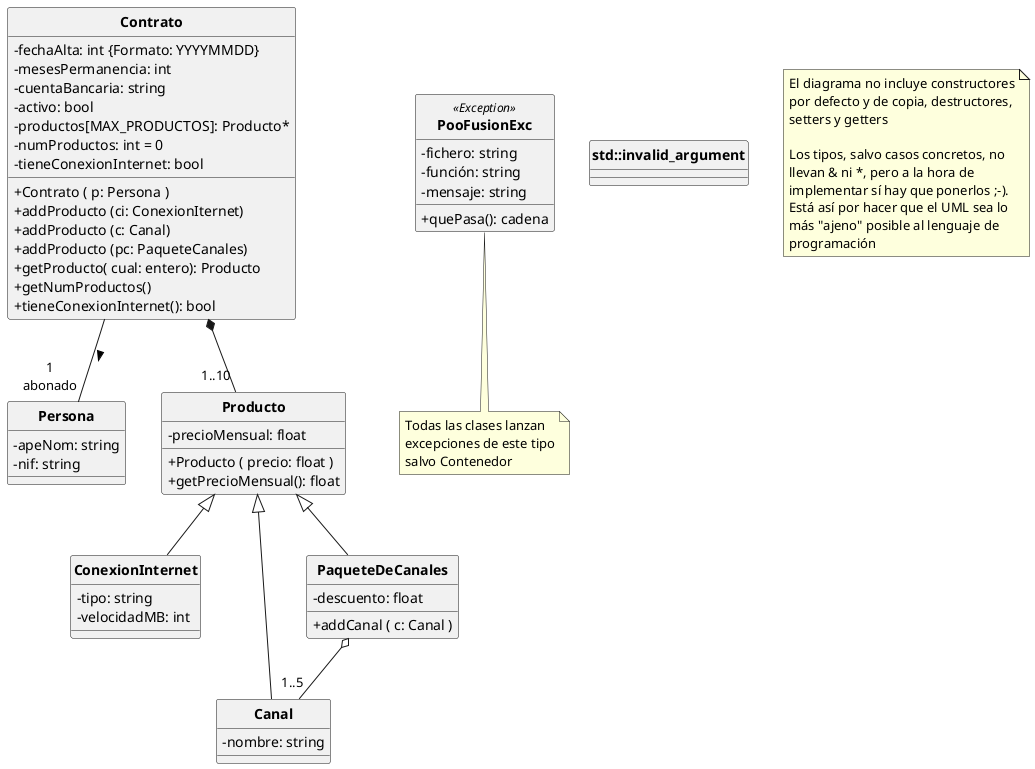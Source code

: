@startuml

hide circle
skinparam classattributeiconsize 0
skinparam classFontStyle bold

class Persona {
   - apeNom: string
   - nif: string
}

class Contrato {
   - fechaAlta: int {Formato: YYYYMMDD}
   - mesesPermanencia: int
   - cuentaBancaria: string
   - activo: bool
   - productos[MAX_PRODUCTOS]: Producto*
   - numProductos: int = 0
   - tieneConexionInternet: bool
   + Contrato ( p: Persona )
   + addProducto (ci: ConexionIternet)
   + addProducto (c: Canal)
   + addProducto (pc: PaqueteCanales)
   + getProducto( cual: entero): Producto
   + getNumProductos()
   + tieneConexionInternet(): bool
}

class Producto {
   - precioMensual: float
   + Producto ( precio: float )
   + getPrecioMensual(): float
}

class ConexionInternet {
   - tipo: string
   - velocidadMB: int
}

class Canal {
   - nombre: string
}

class PaqueteDeCanales {
   - descuento: float
   + addCanal ( c: Canal )
}


class PooFusionExc<<Exception>> {
   - fichero: string
   - función: string
   - mensaje: string
   + quePasa(): cadena
}
note bottom of PooFusionExc
   Todas las clases lanzan
   excepciones de este tipo
   salvo Contenedor
end note

class std::invalid_argument

Contrato -- "1\nabonado" Persona: >
Producto <|-- ConexionInternet 
Producto <|-- Canal
Producto <|-- PaqueteDeCanales
Contrato *-- "1..10" Producto
PaqueteDeCanales o-- "1..5"Canal

note as Nota1
   El diagrama no incluye constructores
   por defecto y de copia, destructores,
   setters y getters

   Los tipos, salvo casos concretos, no
   llevan & ni *, pero a la hora de
   implementar sí hay que ponerlos ;-). 
   Está así por hacer que el UML sea lo
   más "ajeno" posible al lenguaje de
   programación
end note

@enduml